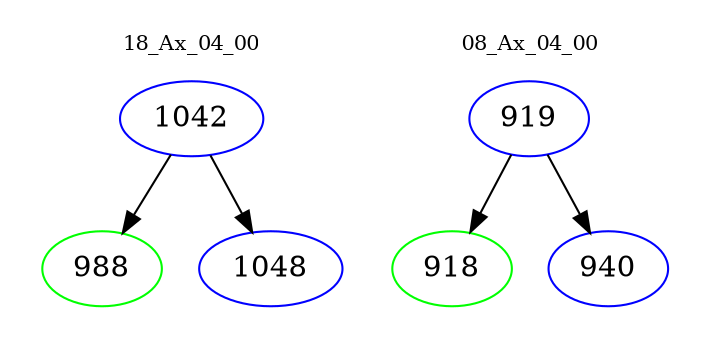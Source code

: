 digraph{
subgraph cluster_0 {
color = white
label = "18_Ax_04_00";
fontsize=10;
T0_1042 [label="1042", color="blue"]
T0_1042 -> T0_988 [color="black"]
T0_988 [label="988", color="green"]
T0_1042 -> T0_1048 [color="black"]
T0_1048 [label="1048", color="blue"]
}
subgraph cluster_1 {
color = white
label = "08_Ax_04_00";
fontsize=10;
T1_919 [label="919", color="blue"]
T1_919 -> T1_918 [color="black"]
T1_918 [label="918", color="green"]
T1_919 -> T1_940 [color="black"]
T1_940 [label="940", color="blue"]
}
}

